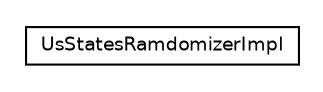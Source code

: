 #!/usr/local/bin/dot
#
# Class diagram 
# Generated by UMLGraph version R5_6 (http://www.umlgraph.org/)
#

digraph G {
	edge [fontname="Helvetica",fontsize=10,labelfontname="Helvetica",labelfontsize=10];
	node [fontname="Helvetica",fontsize=10,shape=plaintext];
	nodesep=0.25;
	ranksep=0.5;
	// net.ljcomputing.randy.randomizer.impl.UsStatesRamdomizerImpl
	c62 [label=<<table title="net.ljcomputing.randy.randomizer.impl.UsStatesRamdomizerImpl" border="0" cellborder="1" cellspacing="0" cellpadding="2" port="p" href="./UsStatesRamdomizerImpl.html">
		<tr><td><table border="0" cellspacing="0" cellpadding="1">
<tr><td align="center" balign="center"> UsStatesRamdomizerImpl </td></tr>
		</table></td></tr>
		</table>>, URL="./UsStatesRamdomizerImpl.html", fontname="Helvetica", fontcolor="black", fontsize=9.0];
}

